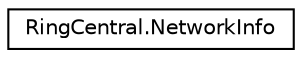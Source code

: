 digraph "Graphical Class Hierarchy"
{
 // LATEX_PDF_SIZE
  edge [fontname="Helvetica",fontsize="10",labelfontname="Helvetica",labelfontsize="10"];
  node [fontname="Helvetica",fontsize="10",shape=record];
  rankdir="LR";
  Node0 [label="RingCentral.NetworkInfo",height=0.2,width=0.4,color="black", fillcolor="white", style="filled",URL="$classRingCentral_1_1NetworkInfo.html",tooltip=" "];
}
